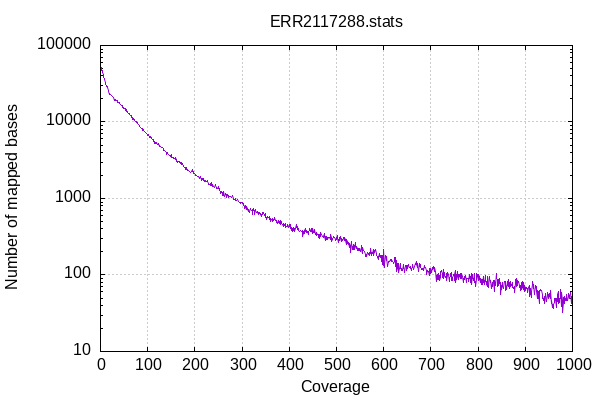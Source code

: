 
            set terminal png size 600,400 truecolor
            set output "ERR2117288-coverage.png"
            set grid xtics ytics y2tics back lc rgb "#cccccc"
            set ylabel "Number of mapped bases"
            set xlabel "Coverage"
            set log y
            set style fill solid border -1
            set title "ERR2117288.stats" noenhanced
            set xrange [:1000]
            plot '-' with lines notitle
        1	50249
2	52033
3	47398
4	46476
5	44818
6	41450
7	38181
8	36640
9	36029
10	32973
11	30895
12	29783
13	28687
14	28784
15	27835
16	25620
17	25405
18	24938
19	23161
20	23874
21	22982
22	22612
23	22389
24	21914
25	21470
26	21271
27	20770
28	20607
29	19269
30	19435
31	19686
32	19371
33	18993
34	18982
35	18825
36	18277
37	17755
38	17890
39	17744
40	18061
41	17529
42	17099
43	16682
44	16630
45	16633
46	16280
47	15589
48	15318
49	15091
50	15154
51	15061
52	14977
53	14882
54	14267
55	14400
56	13903
57	13675
58	13250
59	13100
60	12893
61	12870
62	12455
63	12228
64	12216
65	12034
66	11422
67	11428
68	10893
69	11109
70	10775
71	10585
72	10677
73	10536
74	10201
75	10118
76	10259
77	9722
78	9756
79	9616
80	9358
81	9261
82	8996
83	8811
84	8509
85	8514
86	8314
87	8290
88	8198
89	7829
90	7889
91	7911
92	7781
93	7493
94	7533
95	7256
96	7383
97	7051
98	7115
99	6777
100	6708
101	6888
102	6664
103	6463
104	6334
105	6262
106	6397
107	6212
108	6175
109	6089
110	5901
111	5851
112	5854
113	5604
114	5587
115	5196
116	5264
117	5374
118	5295
119	5362
120	5131
121	5083
122	5015
123	5181
124	4794
125	4932
126	4863
127	4792
128	4761
129	4595
130	4703
131	4607
132	4591
133	4491
134	4260
135	4180
136	4184
137	4173
138	4117
139	4019
140	3746
141	3825
142	4049
143	3842
144	3755
145	3715
146	3666
147	3615
148	3608
149	3503
150	3712
151	3467
152	3461
153	3424
154	3342
155	3451
156	3359
157	3317
158	3239
159	3388
160	3175
161	3208
162	3010
163	3030
164	2915
165	3071
166	3040
167	3038
168	2942
169	2888
170	2973
171	2938
172	2779
173	2846
174	2798
175	2672
176	2637
177	2543
178	2547
179	2569
180	2549
181	2389
182	2510
183	2396
184	2430
185	2323
186	2313
187	2315
188	2270
189	2235
190	2189
191	2190
192	2235
193	2255
194	2373
195	2246
196	2237
197	2141
198	2177
199	2113
200	2105
201	2085
202	2017
203	2014
204	2005
205	1943
206	1960
207	1915
208	1920
209	1847
210	1880
211	1913
212	1881
213	1768
214	1709
215	1827
216	1751
217	1831
218	1825
219	1712
220	1653
221	1745
222	1701
223	1683
224	1680
225	1655
226	1694
227	1655
228	1586
229	1523
230	1537
231	1504
232	1537
233	1570
234	1469
235	1611
236	1494
237	1438
238	1513
239	1420
240	1455
241	1403
242	1386
243	1503
244	1458
245	1405
246	1364
247	1364
248	1359
249	1427
250	1367
251	1359
252	1347
253	1271
254	1227
255	1165
256	1234
257	1201
258	1192
259	1082
260	1102
261	1246
262	1049
263	1073
264	1124
265	1170
266	1136
267	1100
268	1032
269	1118
270	1091
271	1079
272	1045
273	1062
274	1056
275	1066
276	1077
277	1045
278	1040
279	1087
280	1086
281	993
282	967
283	957
284	964
285	1013
286	928
287	973
288	932
289	934
290	985
291	959
292	916
293	914
294	878
295	897
296	888
297	858
298	892
299	895
300	873
301	889
302	799
303	858
304	831
305	778
306	749
307	808
308	763
309	723
310	787
311	744
312	720
313	685
314	724
315	666
316	670
317	750
318	714
319	705
320	691
321	724
322	615
323	720
324	730
325	694
326	697
327	614
328	710
329	702
330	665
331	659
332	683
333	657
334	617
335	663
336	653
337	629
338	636
339	617
340	621
341	575
342	624
343	609
344	651
345	659
346	630
347	624
348	598
349	638
350	572
351	564
352	531
353	577
354	561
355	557
356	561
357	581
358	535
359	535
360	541
361	500
362	535
363	534
364	541
365	495
366	533
367	521
368	536
369	559
370	510
371	513
372	523
373	482
374	469
375	473
376	487
377	520
378	489
379	472
380	499
381	521
382	461
383	499
384	477
385	452
386	455
387	426
388	470
389	445
390	457
391	469
392	417
393	418
394	435
395	430
396	434
397	452
398	420
399	417
400	456
401	429
402	457
403	401
404	417
405	385
406	402
407	373
408	413
409	379
410	407
411	381
412	373
413	407
414	404
415	452
416	416
417	428
418	397
419	404
420	379
421	371
422	368
423	387
424	377
425	366
426	366
427	385
428	368
429	315
430	346
431	375
432	347
433	376
434	404
435	375
436	377
437	360
438	364
439	369
440	342
441	366
442	379
443	400
444	384
445	366
446	375
447	375
448	400
449	346
450	402
451	367
452	356
453	364
454	396
455	343
456	353
457	331
458	360
459	335
460	336
461	334
462	313
463	341
464	299
465	315
466	317
467	360
468	341
469	341
470	318
471	322
472	309
473	317
474	346
475	316
476	281
477	314
478	290
479	319
480	309
481	292
482	308
483	309
484	311
485	308
486	308
487	287
488	339
489	305
490	271
491	287
492	304
493	309
494	323
495	310
496	311
497	292
498	286
499	306
500	292
501	305
502	325
503	299
504	266
505	289
506	279
507	309
508	317
509	300
510	278
511	297
512	294
513	279
514	303
515	311
516	285
517	285
518	308
519	290
520	282
521	254
522	295
523	277
524	258
525	248
526	264
527	228
528	260
529	242
530	198
531	274
532	258
533	217
534	235
535	213
536	248
537	235
538	241
539	214
540	264
541	238
542	222
543	233
544	223
545	209
546	219
547	212
548	220
549	211
550	204
551	212
552	228
553	245
554	213
555	191
556	227
557	210
558	212
559	204
560	202
561	188
562	173
563	186
564	175
565	195
566	196
567	183
568	193
569	181
570	194
571	189
572	204
573	219
574	182
575	195
576	198
577	189
578	214
579	179
580	209
581	196
582	208
583	214
584	191
585	180
586	172
587	167
588	160
589	173
590	168
591	193
592	175
593	170
594	182
595	182
596	152
597	180
598	137
599	133
600	213
601	127
602	138
603	178
604	180
605	155
606	177
607	128
608	139
609	130
610	152
611	147
612	150
613	151
614	159
615	157
616	150
617	158
618	151
619	148
620	144
621	141
622	150
623	170
624	167
625	129
626	140
627	153
628	112
629	122
630	143
631	143
632	108
633	123
634	123
635	141
636	122
637	123
638	114
639	117
640	114
641	136
642	120
643	130
644	114
645	109
646	132
647	128
648	132
649	115
650	133
651	122
652	138
653	132
654	125
655	125
656	122
657	130
658	113
659	121
660	127
661	131
662	137
663	119
664	118
665	128
666	131
667	140
668	139
669	149
670	139
671	127
672	141
673	112
674	112
675	141
676	131
677	139
678	138
679	124
680	122
681	118
682	121
683	119
684	120
685	114
686	133
687	124
688	127
689	126
690	113
691	100
692	114
693	112
694	112
695	110
696	99
697	114
698	122
699	105
700	121
701	114
702	108
703	124
704	119
705	122
706	131
707	112
708	125
709	110
710	110
711	83
712	98
713	103
714	88
715	92
716	104
717	88
718	99
719	84
720	94
721	110
722	113
723	111
724	104
725	92
726	117
727	90
728	107
729	98
730	93
731	95
732	94
733	105
734	86
735	98
736	108
737	101
738	101
739	83
740	93
741	97
742	104
743	109
744	86
745	86
746	92
747	99
748	103
749	101
750	85
751	101
752	116
753	81
754	103
755	88
756	110
757	97
758	87
759	101
760	101
761	96
762	91
763	104
764	90
765	106
766	95
767	97
768	96
769	80
770	90
771	88
772	97
773	92
774	99
775	79
776	91
777	89
778	90
779	90
780	83
781	102
782	91
783	96
784	80
785	106
786	93
787	75
788	101
789	91
790	91
791	85
792	105
793	79
794	83
795	70
796	88
797	104
798	101
799	96
800	84
801	100
802	96
803	87
804	89
805	80
806	89
807	88
808	75
809	87
810	76
811	96
812	80
813	84
814	75
815	98
816	83
817	82
818	76
819	70
820	97
821	68
822	71
823	71
824	95
825	89
826	79
827	86
828	67
829	74
830	81
831	71
832	86
833	85
834	60
835	85
836	81
837	74
838	104
839	100
840	90
841	87
842	70
843	88
844	72
845	89
846	77
847	79
848	55
849	73
850	64
851	81
852	70
853	66
854	68
855	83
856	82
857	82
858	63
859	75
860	70
861	64
862	83
863	74
864	88
865	71
866	81
867	67
868	82
869	70
870	75
871	74
872	81
873	69
874	68
875	67
876	67
877	71
878	59
879	77
880	87
881	71
882	89
883	74
884	85
885	80
886	82
887	72
888	69
889	74
890	63
891	65
892	81
893	75
894	82
895	69
896	64
897	79
898	60
899	72
900	63
901	68
902	69
903	66
904	66
905	59
906	69
907	69
908	73
909	53
910	66
911	56
912	62
913	51
914	60
915	75
916	82
917	67
918	76
919	56
920	59
921	68
922	72
923	70
924	61
925	49
926	63
927	61
928	50
929	57
930	42
931	63
932	62
933	64
934	62
935	63
936	55
937	50
938	50
939	47
940	53
941	43
942	53
943	57
944	45
945	46
946	54
947	54
948	59
949	50
950	55
951	58
952	52
953	50
954	63
955	42
956	46
957	38
958	41
959	37
960	41
961	44
962	49
963	47
964	50
965	50
966	38
967	50
968	45
969	56
970	61
971	43
972	44
973	50
974	49
975	64
976	39
977	59
978	46
979	32
980	44
981	51
982	43
983	47
984	53
985	46
986	49
987	46
988	55
989	47
990	46
991	53
992	58
993	49
994	54
995	57
996	59
997	42
998	53
999	52
1000	46
1000	46760
end
